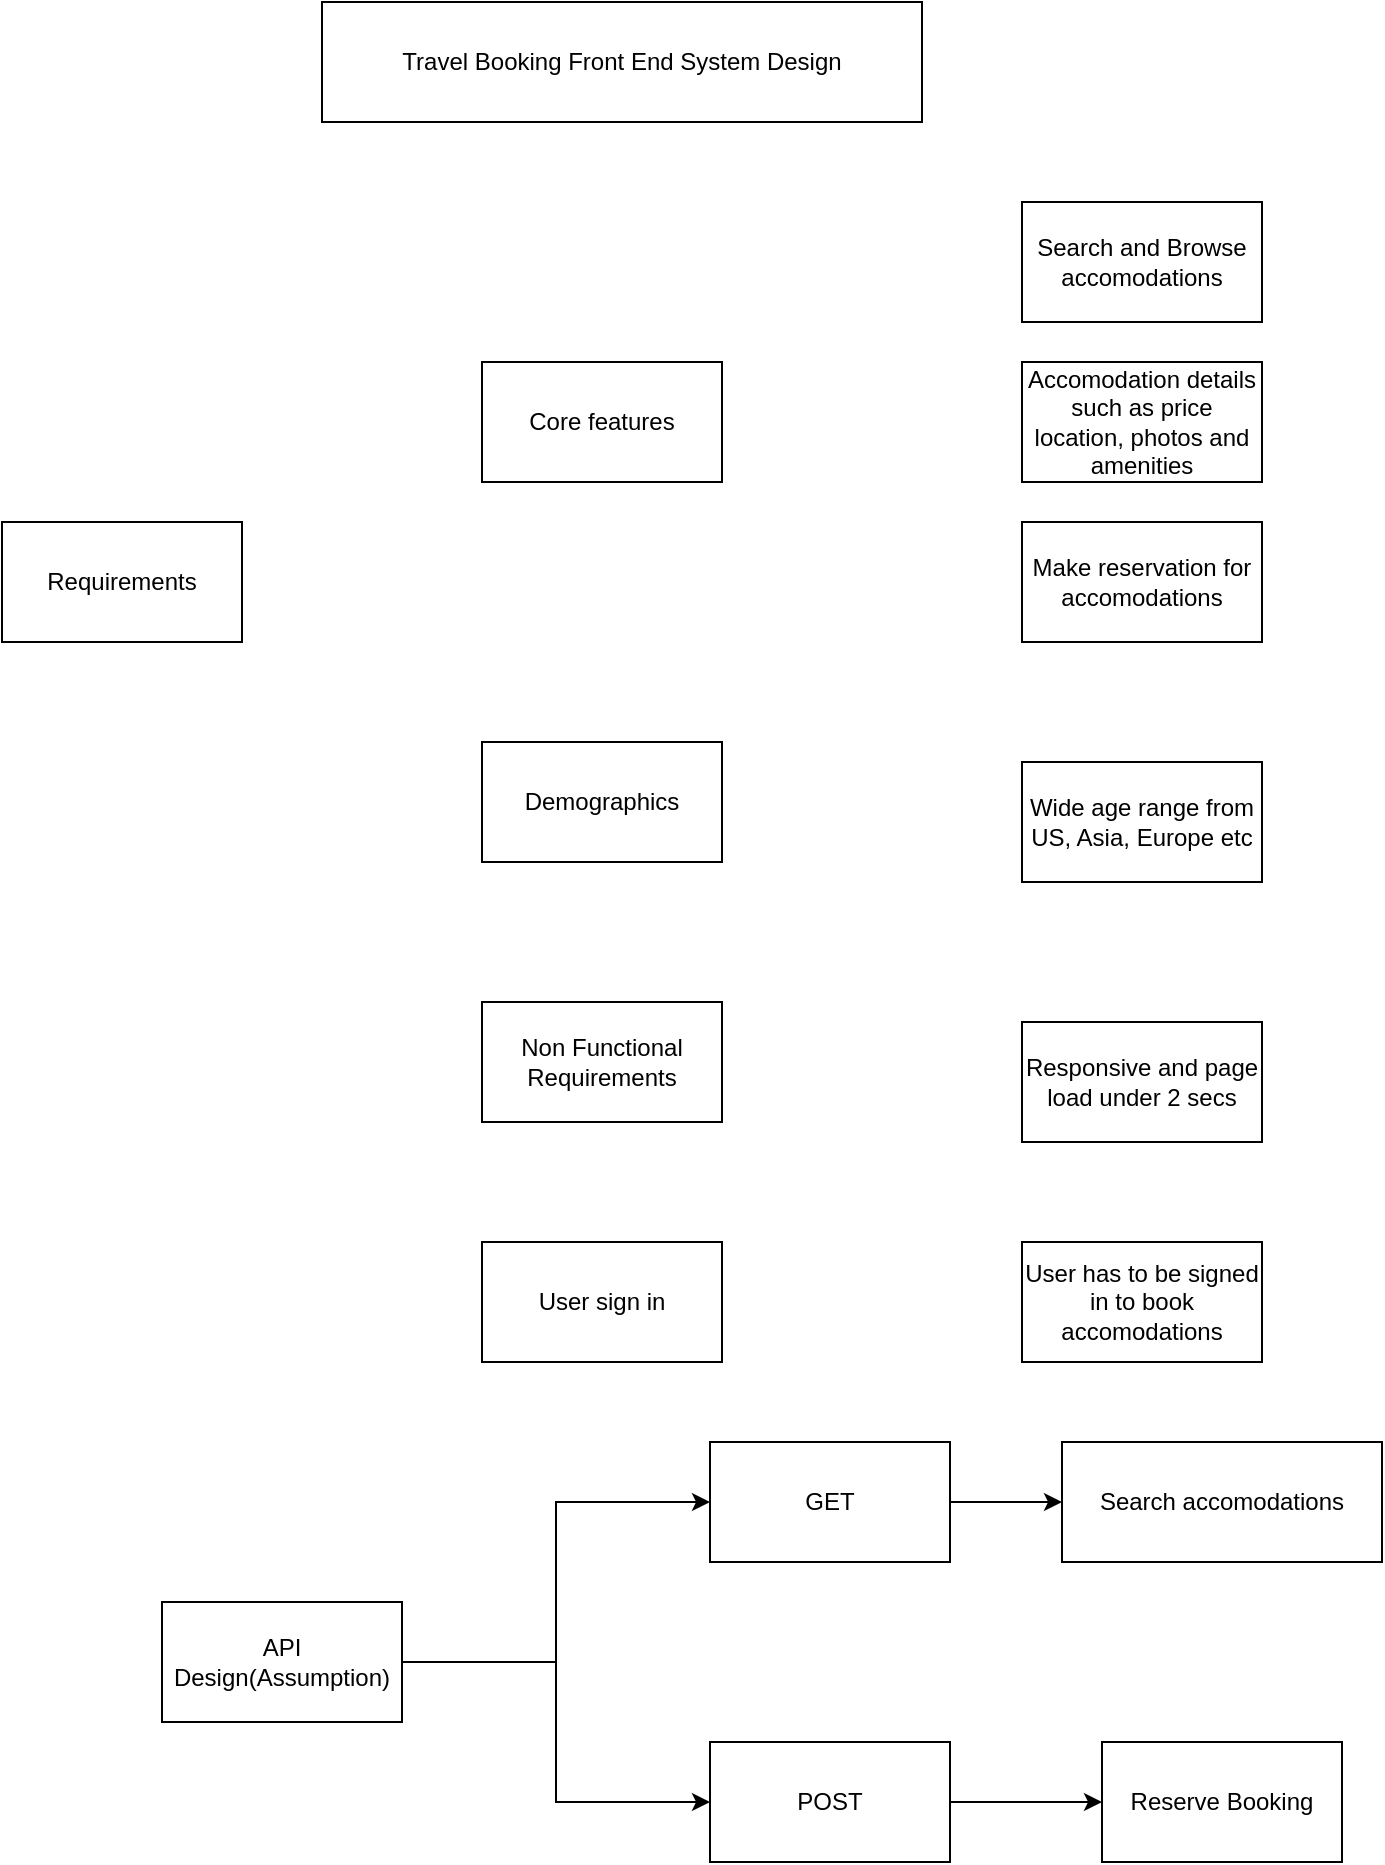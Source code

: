 <mxfile version="24.6.4" type="github">
  <diagram name="Page-1" id="Hs2qWFtuzMYOtbWRKsiM">
    <mxGraphModel dx="1184" dy="561" grid="1" gridSize="10" guides="1" tooltips="1" connect="1" arrows="1" fold="1" page="1" pageScale="1" pageWidth="827" pageHeight="1169" math="0" shadow="0">
      <root>
        <mxCell id="0" />
        <mxCell id="1" parent="0" />
        <mxCell id="OfRcIhpBQnVM0cP5FdPd-1" value="Travel Booking Front End System Design" style="rounded=0;whiteSpace=wrap;html=1;" vertex="1" parent="1">
          <mxGeometry x="220" y="110" width="300" height="60" as="geometry" />
        </mxCell>
        <mxCell id="OfRcIhpBQnVM0cP5FdPd-2" value="Requirements" style="rounded=0;whiteSpace=wrap;html=1;" vertex="1" parent="1">
          <mxGeometry x="60" y="370" width="120" height="60" as="geometry" />
        </mxCell>
        <mxCell id="OfRcIhpBQnVM0cP5FdPd-3" value="Core features" style="rounded=0;whiteSpace=wrap;html=1;" vertex="1" parent="1">
          <mxGeometry x="300" y="290" width="120" height="60" as="geometry" />
        </mxCell>
        <mxCell id="OfRcIhpBQnVM0cP5FdPd-4" value="Search and Browse accomodations" style="rounded=0;whiteSpace=wrap;html=1;" vertex="1" parent="1">
          <mxGeometry x="570" y="210" width="120" height="60" as="geometry" />
        </mxCell>
        <mxCell id="OfRcIhpBQnVM0cP5FdPd-5" value="Accomodation details such as price location, photos and amenities" style="rounded=0;whiteSpace=wrap;html=1;" vertex="1" parent="1">
          <mxGeometry x="570" y="290" width="120" height="60" as="geometry" />
        </mxCell>
        <mxCell id="OfRcIhpBQnVM0cP5FdPd-6" value="Make reservation for accomodations" style="rounded=0;whiteSpace=wrap;html=1;" vertex="1" parent="1">
          <mxGeometry x="570" y="370" width="120" height="60" as="geometry" />
        </mxCell>
        <mxCell id="OfRcIhpBQnVM0cP5FdPd-7" value="Demographics" style="rounded=0;whiteSpace=wrap;html=1;" vertex="1" parent="1">
          <mxGeometry x="300" y="480" width="120" height="60" as="geometry" />
        </mxCell>
        <mxCell id="OfRcIhpBQnVM0cP5FdPd-8" value="Wide age range from US, Asia, Europe etc" style="rounded=0;whiteSpace=wrap;html=1;" vertex="1" parent="1">
          <mxGeometry x="570" y="490" width="120" height="60" as="geometry" />
        </mxCell>
        <mxCell id="OfRcIhpBQnVM0cP5FdPd-9" value="Non Functional Requirements" style="rounded=0;whiteSpace=wrap;html=1;" vertex="1" parent="1">
          <mxGeometry x="300" y="610" width="120" height="60" as="geometry" />
        </mxCell>
        <mxCell id="OfRcIhpBQnVM0cP5FdPd-10" value="Responsive and page load under 2 secs" style="rounded=0;whiteSpace=wrap;html=1;" vertex="1" parent="1">
          <mxGeometry x="570" y="620" width="120" height="60" as="geometry" />
        </mxCell>
        <mxCell id="OfRcIhpBQnVM0cP5FdPd-11" value="User sign in" style="rounded=0;whiteSpace=wrap;html=1;" vertex="1" parent="1">
          <mxGeometry x="300" y="730" width="120" height="60" as="geometry" />
        </mxCell>
        <mxCell id="OfRcIhpBQnVM0cP5FdPd-12" value="User has to be signed in to book accomodations" style="rounded=0;whiteSpace=wrap;html=1;" vertex="1" parent="1">
          <mxGeometry x="570" y="730" width="120" height="60" as="geometry" />
        </mxCell>
        <mxCell id="OfRcIhpBQnVM0cP5FdPd-16" style="edgeStyle=orthogonalEdgeStyle;rounded=0;orthogonalLoop=1;jettySize=auto;html=1;entryX=0;entryY=0.5;entryDx=0;entryDy=0;" edge="1" parent="1" source="OfRcIhpBQnVM0cP5FdPd-13" target="OfRcIhpBQnVM0cP5FdPd-14">
          <mxGeometry relative="1" as="geometry" />
        </mxCell>
        <mxCell id="OfRcIhpBQnVM0cP5FdPd-17" style="edgeStyle=orthogonalEdgeStyle;rounded=0;orthogonalLoop=1;jettySize=auto;html=1;entryX=0;entryY=0.5;entryDx=0;entryDy=0;" edge="1" parent="1" source="OfRcIhpBQnVM0cP5FdPd-13" target="OfRcIhpBQnVM0cP5FdPd-15">
          <mxGeometry relative="1" as="geometry" />
        </mxCell>
        <mxCell id="OfRcIhpBQnVM0cP5FdPd-13" value="API Design(Assumption)" style="rounded=0;whiteSpace=wrap;html=1;" vertex="1" parent="1">
          <mxGeometry x="140" y="910" width="120" height="60" as="geometry" />
        </mxCell>
        <mxCell id="OfRcIhpBQnVM0cP5FdPd-19" style="edgeStyle=orthogonalEdgeStyle;rounded=0;orthogonalLoop=1;jettySize=auto;html=1;" edge="1" parent="1" source="OfRcIhpBQnVM0cP5FdPd-14" target="OfRcIhpBQnVM0cP5FdPd-18">
          <mxGeometry relative="1" as="geometry" />
        </mxCell>
        <mxCell id="OfRcIhpBQnVM0cP5FdPd-14" value="GET" style="rounded=0;whiteSpace=wrap;html=1;" vertex="1" parent="1">
          <mxGeometry x="414" y="830" width="120" height="60" as="geometry" />
        </mxCell>
        <mxCell id="OfRcIhpBQnVM0cP5FdPd-21" style="edgeStyle=orthogonalEdgeStyle;rounded=0;orthogonalLoop=1;jettySize=auto;html=1;" edge="1" parent="1" source="OfRcIhpBQnVM0cP5FdPd-15" target="OfRcIhpBQnVM0cP5FdPd-20">
          <mxGeometry relative="1" as="geometry" />
        </mxCell>
        <mxCell id="OfRcIhpBQnVM0cP5FdPd-15" value="POST" style="rounded=0;whiteSpace=wrap;html=1;" vertex="1" parent="1">
          <mxGeometry x="414" y="980" width="120" height="60" as="geometry" />
        </mxCell>
        <mxCell id="OfRcIhpBQnVM0cP5FdPd-18" value="Search accomodations" style="rounded=0;whiteSpace=wrap;html=1;" vertex="1" parent="1">
          <mxGeometry x="590" y="830" width="160" height="60" as="geometry" />
        </mxCell>
        <mxCell id="OfRcIhpBQnVM0cP5FdPd-20" value="Reserve Booking" style="rounded=0;whiteSpace=wrap;html=1;" vertex="1" parent="1">
          <mxGeometry x="610" y="980" width="120" height="60" as="geometry" />
        </mxCell>
      </root>
    </mxGraphModel>
  </diagram>
</mxfile>
